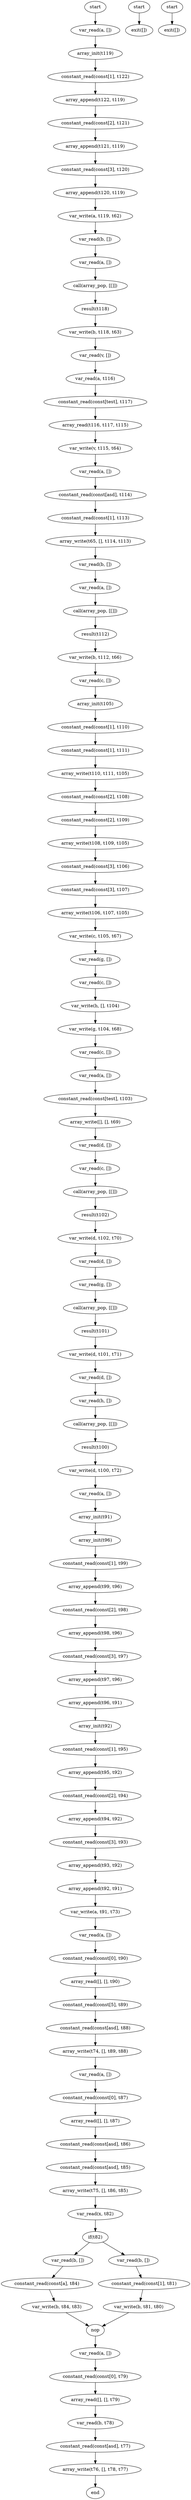 digraph g{
1157547105[label="constant_read(const[2], t94)"]
348093044->969144178
2003345104[label="var_read(a, [])"]
1857187438->781222944
94115327[label="var_read(d, [])"]
594699065[label="var_read(c, [])"]
1970702491->459117026
1884152910[label="array_write([], [], t69)"]
594054182->1016619921
201174942->1674114815
1895852432[label="constant_read(const[asd], t114)"]
930723104->594699065
1354554652[label="constant_read(const[3], t107)"]
781222944->340285290
1762179287[label="var_read(c, [])"]
1559996913->967670908
1901495761->1136233046
980713106[label="array_read([], [], t87)"]
201174942[label="array_read([], [], t79)"]
171731610->651777016
1237254138->1679319211
1592370465[label="constant_read(const[1], t111)"]
517949282[label="array_append(t120, t119)"]
149263419[label="var_read(a, [])"]
1245095049[label="var_read(d, [])"]
366581862[label="array_append(t99, t96)"]
127608943->2057824236
1545318603[label="var_read(a, [])"]
1987661447[label="array_init(t119)"]
1320326290->1762179287
967670908->1720728051
969144178->972830145
416694505[label="array_append(t97, t96)"]
1535551369[label="var_read(b, [])"]
1923673591->1901495761
1150857294[label="constant_read(const[asd], t86)"]
779891011[label="constant_read(const[asd], t85)"]
1720728051->566771582
2071942302[label="array_write(t76, [], t78, t77)"]
950427076->1722928523
2003345104->325591816
277095307->698464407
385258147->980713106
667234816[label="constant_read(const[2], t121)"]
325591816[label="call(\array_pop, [[]])"]
110703462[label="array_write(t106, t107, t105)"]
1245095049->769136725
385258147[label="constant_read(const[0], t87)"]
1044999321[label="array_append(t96, t91)"]
1674114815->1193865969
277095307[label="var_write(a, t119, t62)"]
1720728051[label="var_read(a, [])"]
154298883[label="var_write(b, t81, t80)"]
1193865969->2071942302
982029129->1559682825
1684914538->1091302790
1679319211[label="var_read(a, [])"]
950427076[label="var_write(b, t84, t83)"]
315081156->1545318603
1193865969[label="constant_read(const[asd], t77)"]
335829017->169969525
1760272903->94115327
459117026->832985960
1274414468[label="constant_read(const[test], t117)"]
1679319211->1861524435
169969525->1895852432
1354554652->110703462
1016619921[label="result(t102)"]
724400130->517996485
154298883->1722928523
594699065->319450397
769136725[label="var_read(g, [])"]
583127701->100705114
169969525[label="var_read(a, [])"]
340285290[label="constant_read(const[2], t109)"]
1722928523->149263419
1762179287->594054182
1716811412->1245095049
386293378->1760272903
340285290->127608943
315081156[label="start"]
953055068->1091959301
1091302790->1237254138
1016619921->1716811412
651777016->667234816
553500311->1927374952
583127701[label="result(t118)"]
616813612[label="constant_read(const[1], t110)"]
1946158921[label="array_write(t65, [], t114, t113)"]
1348211352->605187477
900539220->1729050250
605187477->930723104
1729050250[label="var_read(a, t116)"]
1541577154->1409700818
698464407->2003345104
1386439316[label="call(\array_pop, [[]])"]
1157547105->84786741
832985960[label="array_append(t95, t92)"]
335829017[label="var_write(v, t115, t64)"]
1091959301->416694505
1592370465->1857187438
1922841747[label="var_read(b, [])"]
468995337->1928698967
348093044[label="if(t82)"]
1223648723[label="array_read(t116, t117, t115)"]
900539220[label="var_read(v, [])"]
1729050250->1274414468
1541577154[label="constant_read(const[0], t90)"]
1559682825->385258147
1123179422->1946158921
779891011->213769637
553500311[label="array_init(t96)"]
1320326290[label="var_read(d, [])"]
566771582->553500311
1150857294->779891011
1901495761[label="array_append(t93, t92)"]
1861524435->1884152910
953055068[label="array_append(t98, t96)"]
363110990[label="var_read(x, t82)"]
1123179422[label="constant_read(const[1], t113)"]
94115327->1281519642
84786741->1923673591
325591816->583127701
1237254138[label="var_read(c, [])"]
319450397[label="array_init(t105)"]
386293378[label="result(t101)"]
1478474634->499298274
1928698967[label="constant_read(const[3], t120)"]
969144178[label="var_read(b, [])"]
499298274->731956603
1136233046[label="array_append(t92, t91)"]
1674114815[label="var_read(b, t78)"]
1927374952[label="constant_read(const[1], t99)"]
110703462->1478474634
980713106->1150857294
605187477[label="result(t112)"]
1386439316->386293378
468995337[label="array_append(t121, t119)"]
1136233046->724400130
171731610[label="constant_read(const[1], t122)"]
972830145[label="constant_read(const[a], t84)"]
1927374952->366581862
1773524314->1559996913
667234816->468995337
1969961135->982029129
1963615852->953055068
731956603->1684914538
1773524314[label="call(\array_pop, [[]])"]
1044999321->1970702491
1970702491[label="array_init(t92)"]
1857187438[label="array_write(t110, t111, t105)"]
1545318603->1987661447
1409700818->338414648
967670908[label="var_write(d, t100, t72)"]
1223648723->335829017
1684914538[label="var_write(h, [], t104)"]
1281519642[label="var_read(h, [])"]
1559996913[label="result(t100)"]
517996485->1541577154
651777016[label="array_append(t122, t119)"]
698464407[label="var_read(b, [])"]
517996485[label="var_read(a, [])"]
499298274[label="var_read(g, [])"]
1861524435[label="constant_read(const[test], t103)"]
2057824236[label="constant_read(const[3], t106)"]
832985960->1157547105
1969961135[label="constant_read(const[asd], t88)"]
213769637[label="array_write(t75, [], t86, t85)"]
968104361[label="constant_read(const[1], t81)"]
149263419->293973471
338414648[label="constant_read(const[5], t89)"]
1922841747->10651577
968104361->154298883
363110990->348093044
1348211352[label="call(\array_pop, [[]])"]
1946158921->1922841747
566771582[label="array_init(t91)"]
1535551369->968104361
1760272903[label="var_write(d, t101, t71)"]
1722928523[label="nop"]
2071942302->496534832
1923673591[label="constant_read(const[3], t93)"]
517949282->277095307
366581862->1963615852
724400130[label="var_write(a, t91, t73)"]
972830145->950427076
1895852432->1123179422
10651577[label="var_read(a, [])"]
213769637->363110990
319450397->616813612
1091302790[label="var_write(g, t104, t68)"]
1478474634[label="var_write(c, t105, t67)"]
1987661447->171731610
1274414468->1223648723
616813612->1592370465
100705114[label="var_write(b, t118, t63)"]
1409700818[label="array_read([], [], t90)"]
594054182[label="call(\array_pop, [[]])"]
1559682825[label="var_read(a, [])"]
348093044->1535551369
1928698967->517949282
100705114->900539220
84786741[label="array_append(t94, t92)"]
769136725->1386439316
496534832[label="end"]
781222944[label="constant_read(const[2], t108)"]
930723104[label="var_write(b, t112, t66)"]
127608943[label="array_write(t108, t109, t105)"]
1091959301[label="constant_read(const[3], t97)"]
338414648->1969961135
10651577->1348211352
1281519642->1773524314
1963615852[label="constant_read(const[2], t98)"]
293973471->201174942
1716811412[label="var_write(d, t102, t70)"]
1884152910->1320326290
293973471[label="constant_read(const[0], t79)"]
459117026[label="constant_read(const[1], t95)"]
731956603[label="var_read(c, [])"]
2057824236->1354554652
416694505->1044999321
982029129[label="array_write(t74, [], t89, t88)"]
66572565[label="exit([])"]
366525581->66572565
366525581[label="start"]
139357195[label="exit([])"]
1128892935[label="start"]
1128892935->139357195

}
